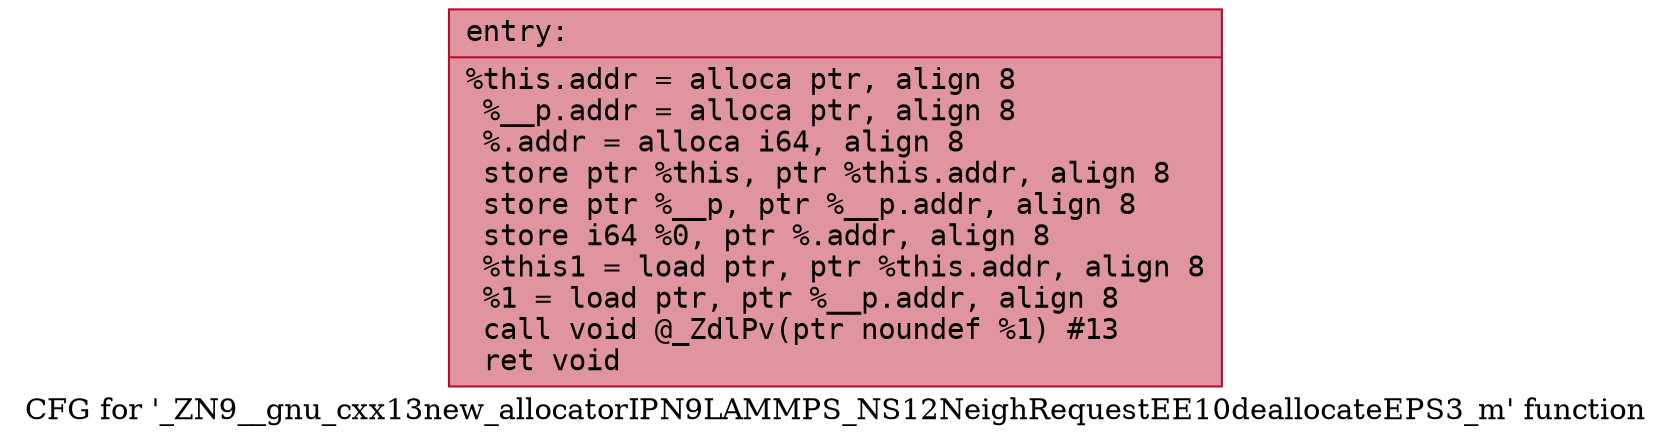 digraph "CFG for '_ZN9__gnu_cxx13new_allocatorIPN9LAMMPS_NS12NeighRequestEE10deallocateEPS3_m' function" {
	label="CFG for '_ZN9__gnu_cxx13new_allocatorIPN9LAMMPS_NS12NeighRequestEE10deallocateEPS3_m' function";

	Node0x55975a7d2760 [shape=record,color="#b70d28ff", style=filled, fillcolor="#b70d2870" fontname="Courier",label="{entry:\l|  %this.addr = alloca ptr, align 8\l  %__p.addr = alloca ptr, align 8\l  %.addr = alloca i64, align 8\l  store ptr %this, ptr %this.addr, align 8\l  store ptr %__p, ptr %__p.addr, align 8\l  store i64 %0, ptr %.addr, align 8\l  %this1 = load ptr, ptr %this.addr, align 8\l  %1 = load ptr, ptr %__p.addr, align 8\l  call void @_ZdlPv(ptr noundef %1) #13\l  ret void\l}"];
}
